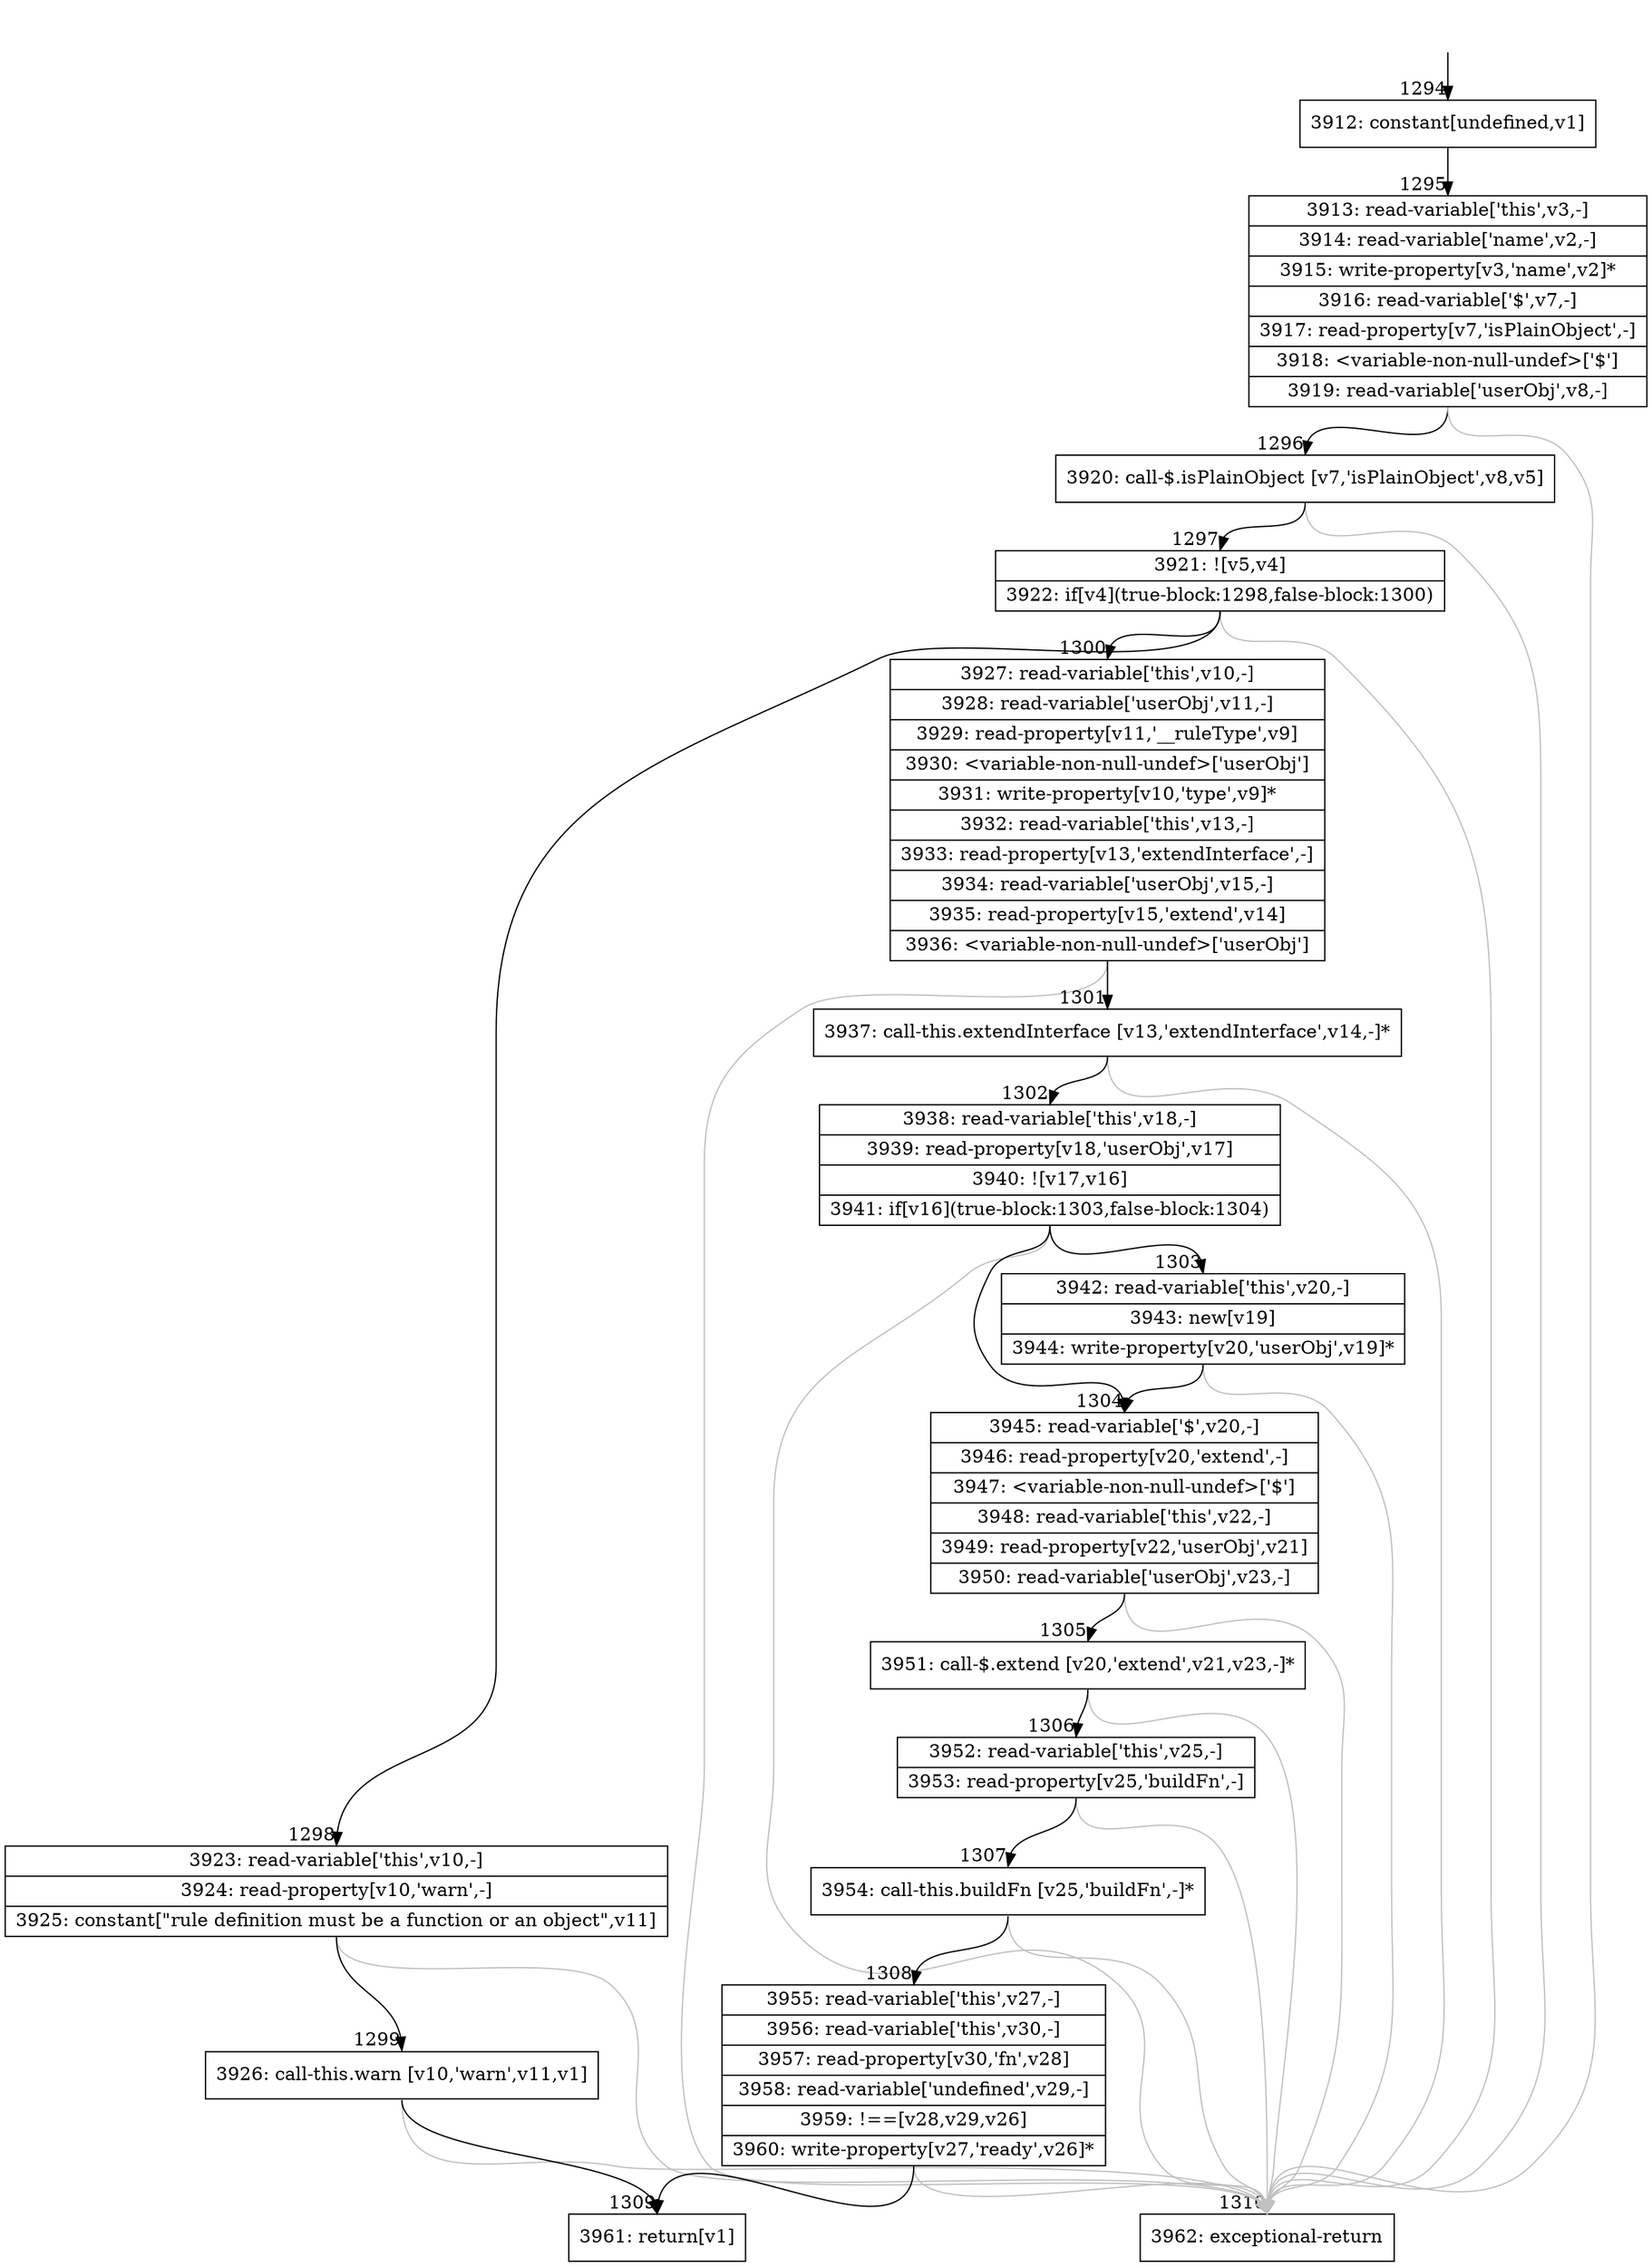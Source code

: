 digraph {
rankdir="TD"
BB_entry105[shape=none,label=""];
BB_entry105 -> BB1294 [tailport=s, headport=n, headlabel="    1294"]
BB1294 [shape=record label="{3912: constant[undefined,v1]}" ] 
BB1294 -> BB1295 [tailport=s, headport=n, headlabel="      1295"]
BB1295 [shape=record label="{3913: read-variable['this',v3,-]|3914: read-variable['name',v2,-]|3915: write-property[v3,'name',v2]*|3916: read-variable['$',v7,-]|3917: read-property[v7,'isPlainObject',-]|3918: \<variable-non-null-undef\>['$']|3919: read-variable['userObj',v8,-]}" ] 
BB1295 -> BB1296 [tailport=s, headport=n, headlabel="      1296"]
BB1295 -> BB1310 [tailport=s, headport=n, color=gray, headlabel="      1310"]
BB1296 [shape=record label="{3920: call-$.isPlainObject [v7,'isPlainObject',v8,v5]}" ] 
BB1296 -> BB1297 [tailport=s, headport=n, headlabel="      1297"]
BB1296 -> BB1310 [tailport=s, headport=n, color=gray]
BB1297 [shape=record label="{3921: ![v5,v4]|3922: if[v4](true-block:1298,false-block:1300)}" ] 
BB1297 -> BB1298 [tailport=s, headport=n, headlabel="      1298"]
BB1297 -> BB1300 [tailport=s, headport=n, headlabel="      1300"]
BB1297 -> BB1310 [tailport=s, headport=n, color=gray]
BB1298 [shape=record label="{3923: read-variable['this',v10,-]|3924: read-property[v10,'warn',-]|3925: constant[\"rule definition must be a function or an object\",v11]}" ] 
BB1298 -> BB1299 [tailport=s, headport=n, headlabel="      1299"]
BB1298 -> BB1310 [tailport=s, headport=n, color=gray]
BB1299 [shape=record label="{3926: call-this.warn [v10,'warn',v11,v1]}" ] 
BB1299 -> BB1309 [tailport=s, headport=n, headlabel="      1309"]
BB1299 -> BB1310 [tailport=s, headport=n, color=gray]
BB1300 [shape=record label="{3927: read-variable['this',v10,-]|3928: read-variable['userObj',v11,-]|3929: read-property[v11,'__ruleType',v9]|3930: \<variable-non-null-undef\>['userObj']|3931: write-property[v10,'type',v9]*|3932: read-variable['this',v13,-]|3933: read-property[v13,'extendInterface',-]|3934: read-variable['userObj',v15,-]|3935: read-property[v15,'extend',v14]|3936: \<variable-non-null-undef\>['userObj']}" ] 
BB1300 -> BB1301 [tailport=s, headport=n, headlabel="      1301"]
BB1300 -> BB1310 [tailport=s, headport=n, color=gray]
BB1301 [shape=record label="{3937: call-this.extendInterface [v13,'extendInterface',v14,-]*}" ] 
BB1301 -> BB1302 [tailport=s, headport=n, headlabel="      1302"]
BB1301 -> BB1310 [tailport=s, headport=n, color=gray]
BB1302 [shape=record label="{3938: read-variable['this',v18,-]|3939: read-property[v18,'userObj',v17]|3940: ![v17,v16]|3941: if[v16](true-block:1303,false-block:1304)}" ] 
BB1302 -> BB1303 [tailport=s, headport=n, headlabel="      1303"]
BB1302 -> BB1304 [tailport=s, headport=n, headlabel="      1304"]
BB1302 -> BB1310 [tailport=s, headport=n, color=gray]
BB1303 [shape=record label="{3942: read-variable['this',v20,-]|3943: new[v19]|3944: write-property[v20,'userObj',v19]*}" ] 
BB1303 -> BB1304 [tailport=s, headport=n]
BB1303 -> BB1310 [tailport=s, headport=n, color=gray]
BB1304 [shape=record label="{3945: read-variable['$',v20,-]|3946: read-property[v20,'extend',-]|3947: \<variable-non-null-undef\>['$']|3948: read-variable['this',v22,-]|3949: read-property[v22,'userObj',v21]|3950: read-variable['userObj',v23,-]}" ] 
BB1304 -> BB1305 [tailport=s, headport=n, headlabel="      1305"]
BB1304 -> BB1310 [tailport=s, headport=n, color=gray]
BB1305 [shape=record label="{3951: call-$.extend [v20,'extend',v21,v23,-]*}" ] 
BB1305 -> BB1306 [tailport=s, headport=n, headlabel="      1306"]
BB1305 -> BB1310 [tailport=s, headport=n, color=gray]
BB1306 [shape=record label="{3952: read-variable['this',v25,-]|3953: read-property[v25,'buildFn',-]}" ] 
BB1306 -> BB1307 [tailport=s, headport=n, headlabel="      1307"]
BB1306 -> BB1310 [tailport=s, headport=n, color=gray]
BB1307 [shape=record label="{3954: call-this.buildFn [v25,'buildFn',-]*}" ] 
BB1307 -> BB1308 [tailport=s, headport=n, headlabel="      1308"]
BB1307 -> BB1310 [tailport=s, headport=n, color=gray]
BB1308 [shape=record label="{3955: read-variable['this',v27,-]|3956: read-variable['this',v30,-]|3957: read-property[v30,'fn',v28]|3958: read-variable['undefined',v29,-]|3959: !==[v28,v29,v26]|3960: write-property[v27,'ready',v26]*}" ] 
BB1308 -> BB1309 [tailport=s, headport=n]
BB1308 -> BB1310 [tailport=s, headport=n, color=gray]
BB1309 [shape=record label="{3961: return[v1]}" ] 
BB1310 [shape=record label="{3962: exceptional-return}" ] 
//#$~ 1107
}
